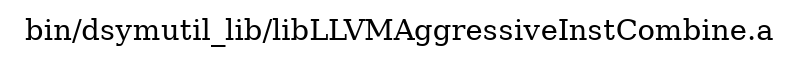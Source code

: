 digraph "bin/dsymutil_lib/libLLVMAggressiveInstCombine.a" {
	label="bin/dsymutil_lib/libLLVMAggressiveInstCombine.a";
	rankdir=LR;

}

